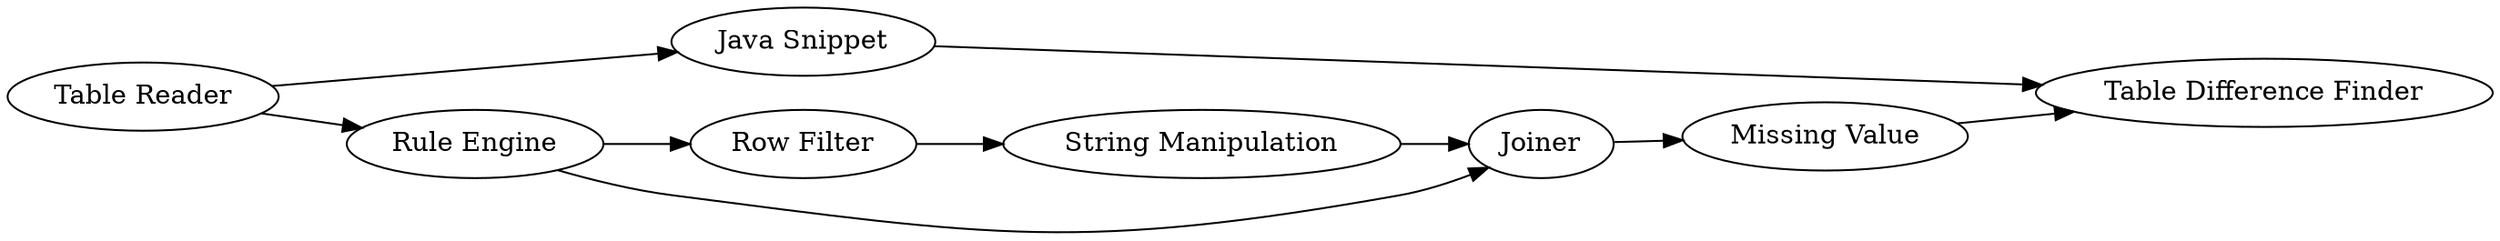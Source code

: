 digraph {
	65 [label="Java Snippet"]
	71 [label="Rule Engine"]
	73 [label="Row Filter"]
	75 [label="String Manipulation"]
	76 [label=Joiner]
	77 [label="Missing Value"]
	78 [label="Table Difference Finder"]
	79 [label="Table Reader"]
	65 -> 78
	71 -> 76
	71 -> 73
	73 -> 75
	75 -> 76
	76 -> 77
	77 -> 78
	79 -> 65
	79 -> 71
	rankdir=LR
}
